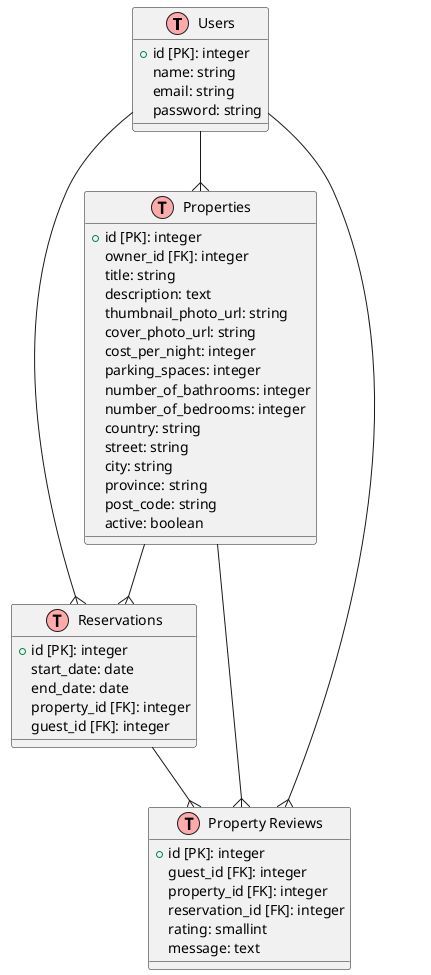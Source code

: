 @startuml

!define Table(name, desc) class name as "desc" << (T,#FFAAAA) >>
!define PrimaryKey(x) x << (PK,#FFFFAA) >>
!define ForeignKey(x) x << (FK,#AAFFAA) >>

Table(users, "Users") {
  + id [PK]: integer
  name: string
  email: string
  password: string
}

Table(properties, "Properties") {
  + id [PK]: integer
  owner_id [FK]: integer
  title: string
  description: text
  thumbnail_photo_url: string
  cover_photo_url: string
  cost_per_night: integer
  parking_spaces: integer
  number_of_bathrooms: integer
  number_of_bedrooms: integer
  country: string
  street: string
  city: string
  province: string
  post_code: string
  active: boolean
}

Table(reservations, "Reservations") {
  + id [PK]: integer
  start_date: date
  end_date: date
  property_id [FK]: integer
  guest_id [FK]: integer
}

Table(property_reviews, "Property Reviews") {
  + id [PK]: integer
  guest_id [FK]: integer
  property_id [FK]: integer
  reservation_id [FK]: integer
  rating: smallint
  message: text
}

users --{ properties
users --{ reservations
properties --{ reservations
users --{ property_reviews
properties --{ property_reviews
reservations --{ property_reviews

@enduml

